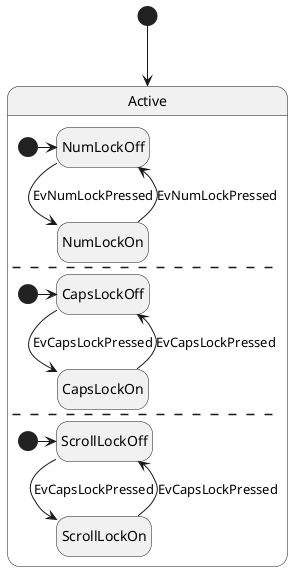 Concurrent state:

@startuml
hide empty description

[*] --> Active

state Active {
    [*] -> NumLockOff
    NumLockOff --> NumLockOn : EvNumLockPressed
    NumLockOn --> NumLockOff : EvNumLockPressed
    --
    [*] -> CapsLockOff
    CapsLockOff --> CapsLockOn : EvCapsLockPressed
    CapsLockOn --> CapsLockOff : EvCapsLockPressed
    --
    [*] -> ScrollLockOff
    ScrollLockOff --> ScrollLockOn : EvCapsLockPressed
    ScrollLockOn --> ScrollLockOff : EvCapsLockPressed
}

@enduml
